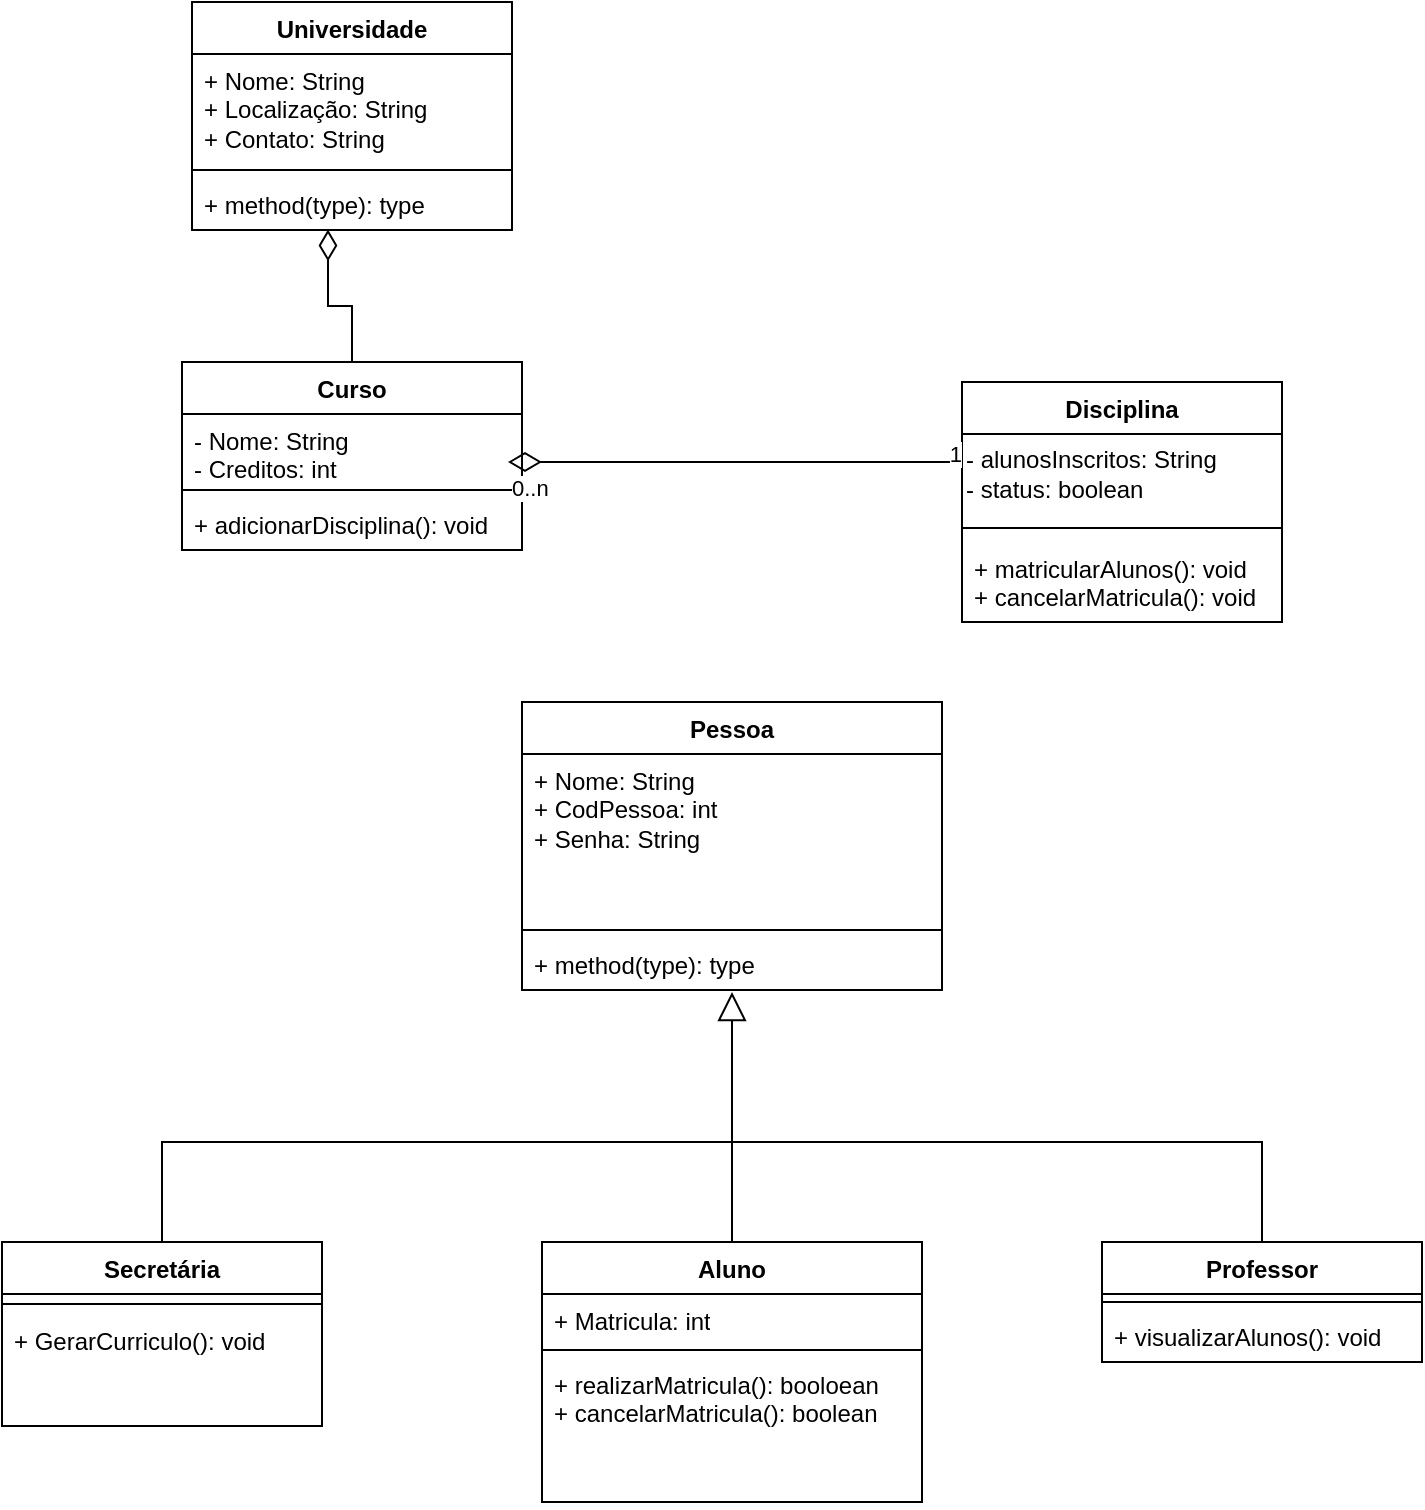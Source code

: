 <mxfile version="21.3.7" type="github">
  <diagram id="C5RBs43oDa-KdzZeNtuy" name="Page-1">
    <mxGraphModel dx="1354" dy="1904" grid="1" gridSize="10" guides="1" tooltips="1" connect="1" arrows="1" fold="1" page="1" pageScale="1" pageWidth="827" pageHeight="1169" math="0" shadow="0">
      <root>
        <mxCell id="WIyWlLk6GJQsqaUBKTNV-0" />
        <mxCell id="WIyWlLk6GJQsqaUBKTNV-1" parent="WIyWlLk6GJQsqaUBKTNV-0" />
        <mxCell id="rVDaCvNVLalm2hvkW33L-9" style="edgeStyle=orthogonalEdgeStyle;rounded=0;orthogonalLoop=1;jettySize=auto;html=1;entryX=0.425;entryY=0.989;entryDx=0;entryDy=0;entryPerimeter=0;endArrow=diamondThin;endFill=0;endSize=13;strokeWidth=1;" edge="1" parent="WIyWlLk6GJQsqaUBKTNV-1" source="xfJHlxu_VXnrqttIyuLd-0" target="rVDaCvNVLalm2hvkW33L-5">
          <mxGeometry relative="1" as="geometry" />
        </mxCell>
        <mxCell id="xfJHlxu_VXnrqttIyuLd-0" value="Curso" style="swimlane;fontStyle=1;align=center;verticalAlign=top;childLayout=stackLayout;horizontal=1;startSize=26;horizontalStack=0;resizeParent=1;resizeParentMax=0;resizeLast=0;collapsible=1;marginBottom=0;whiteSpace=wrap;html=1;" parent="WIyWlLk6GJQsqaUBKTNV-1" vertex="1">
          <mxGeometry x="100" y="80" width="170" height="94" as="geometry" />
        </mxCell>
        <mxCell id="xfJHlxu_VXnrqttIyuLd-1" value="- Nome: String&lt;br style=&quot;border-color: var(--border-color);&quot;&gt;- Creditos: int" style="text;strokeColor=none;fillColor=none;align=left;verticalAlign=top;spacingLeft=4;spacingRight=4;overflow=hidden;rotatable=0;points=[[0,0.5],[1,0.5]];portConstraint=eastwest;whiteSpace=wrap;html=1;" parent="xfJHlxu_VXnrqttIyuLd-0" vertex="1">
          <mxGeometry y="26" width="170" height="34" as="geometry" />
        </mxCell>
        <mxCell id="xfJHlxu_VXnrqttIyuLd-2" value="" style="line;strokeWidth=1;fillColor=none;align=left;verticalAlign=middle;spacingTop=-1;spacingLeft=3;spacingRight=3;rotatable=0;labelPosition=right;points=[];portConstraint=eastwest;strokeColor=inherit;" parent="xfJHlxu_VXnrqttIyuLd-0" vertex="1">
          <mxGeometry y="60" width="170" height="8" as="geometry" />
        </mxCell>
        <mxCell id="xfJHlxu_VXnrqttIyuLd-3" value="+ adicionarDisciplina(): void" style="text;strokeColor=none;fillColor=none;align=left;verticalAlign=top;spacingLeft=4;spacingRight=4;overflow=hidden;rotatable=0;points=[[0,0.5],[1,0.5]];portConstraint=eastwest;whiteSpace=wrap;html=1;" parent="xfJHlxu_VXnrqttIyuLd-0" vertex="1">
          <mxGeometry y="68" width="170" height="26" as="geometry" />
        </mxCell>
        <mxCell id="xfJHlxu_VXnrqttIyuLd-4" value="Disciplina" style="swimlane;fontStyle=1;align=center;verticalAlign=top;childLayout=stackLayout;horizontal=1;startSize=26;horizontalStack=0;resizeParent=1;resizeParentMax=0;resizeLast=0;collapsible=1;marginBottom=0;whiteSpace=wrap;html=1;" parent="WIyWlLk6GJQsqaUBKTNV-1" vertex="1">
          <mxGeometry x="490" y="90" width="160" height="120" as="geometry" />
        </mxCell>
        <mxCell id="rVDaCvNVLalm2hvkW33L-8" value="- alunosInscritos: String&lt;br&gt;- status: boolean" style="text;html=1;align=left;verticalAlign=middle;resizable=0;points=[];autosize=1;strokeColor=none;fillColor=none;" vertex="1" parent="xfJHlxu_VXnrqttIyuLd-4">
          <mxGeometry y="26" width="160" height="40" as="geometry" />
        </mxCell>
        <mxCell id="xfJHlxu_VXnrqttIyuLd-6" value="" style="line;strokeWidth=1;fillColor=none;align=left;verticalAlign=middle;spacingTop=-1;spacingLeft=3;spacingRight=3;rotatable=0;labelPosition=right;points=[];portConstraint=eastwest;strokeColor=inherit;" parent="xfJHlxu_VXnrqttIyuLd-4" vertex="1">
          <mxGeometry y="66" width="160" height="14" as="geometry" />
        </mxCell>
        <mxCell id="xfJHlxu_VXnrqttIyuLd-7" value="+ matricularAlunos(): void&lt;br&gt;+ cancelarMatricula(): void" style="text;strokeColor=none;fillColor=none;align=left;verticalAlign=top;spacingLeft=4;spacingRight=4;overflow=hidden;rotatable=0;points=[[0,0.5],[1,0.5]];portConstraint=eastwest;whiteSpace=wrap;html=1;" parent="xfJHlxu_VXnrqttIyuLd-4" vertex="1">
          <mxGeometry y="80" width="160" height="40" as="geometry" />
        </mxCell>
        <mxCell id="gCBuhMQFf0GlGuoRnyLi-1" style="edgeStyle=orthogonalEdgeStyle;rounded=0;orthogonalLoop=1;jettySize=auto;html=1;endArrow=block;endFill=0;endSize=12;entryX=0.5;entryY=1.038;entryDx=0;entryDy=0;entryPerimeter=0;" parent="WIyWlLk6GJQsqaUBKTNV-1" source="xfJHlxu_VXnrqttIyuLd-8" target="xfJHlxu_VXnrqttIyuLd-15" edge="1">
          <mxGeometry relative="1" as="geometry">
            <mxPoint x="371" y="397" as="targetPoint" />
            <Array as="points" />
          </mxGeometry>
        </mxCell>
        <mxCell id="xfJHlxu_VXnrqttIyuLd-8" value="Aluno" style="swimlane;fontStyle=1;align=center;verticalAlign=top;childLayout=stackLayout;horizontal=1;startSize=26;horizontalStack=0;resizeParent=1;resizeParentMax=0;resizeLast=0;collapsible=1;marginBottom=0;whiteSpace=wrap;html=1;" parent="WIyWlLk6GJQsqaUBKTNV-1" vertex="1">
          <mxGeometry x="280" y="520" width="190" height="130" as="geometry" />
        </mxCell>
        <mxCell id="xfJHlxu_VXnrqttIyuLd-9" value="+ Matricula: int" style="text;strokeColor=none;fillColor=none;align=left;verticalAlign=top;spacingLeft=4;spacingRight=4;overflow=hidden;rotatable=0;points=[[0,0.5],[1,0.5]];portConstraint=eastwest;whiteSpace=wrap;html=1;" parent="xfJHlxu_VXnrqttIyuLd-8" vertex="1">
          <mxGeometry y="26" width="190" height="24" as="geometry" />
        </mxCell>
        <mxCell id="xfJHlxu_VXnrqttIyuLd-10" value="" style="line;strokeWidth=1;fillColor=none;align=left;verticalAlign=middle;spacingTop=-1;spacingLeft=3;spacingRight=3;rotatable=0;labelPosition=right;points=[];portConstraint=eastwest;strokeColor=inherit;" parent="xfJHlxu_VXnrqttIyuLd-8" vertex="1">
          <mxGeometry y="50" width="190" height="8" as="geometry" />
        </mxCell>
        <mxCell id="xfJHlxu_VXnrqttIyuLd-11" value="+ realizarMatricula(): booloean&lt;br&gt;+ cancelarMatricula(): boolean" style="text;strokeColor=none;fillColor=none;align=left;verticalAlign=top;spacingLeft=4;spacingRight=4;overflow=hidden;rotatable=0;points=[[0,0.5],[1,0.5]];portConstraint=eastwest;whiteSpace=wrap;html=1;" parent="xfJHlxu_VXnrqttIyuLd-8" vertex="1">
          <mxGeometry y="58" width="190" height="72" as="geometry" />
        </mxCell>
        <mxCell id="xfJHlxu_VXnrqttIyuLd-12" value="Pessoa" style="swimlane;fontStyle=1;align=center;verticalAlign=top;childLayout=stackLayout;horizontal=1;startSize=26;horizontalStack=0;resizeParent=1;resizeParentMax=0;resizeLast=0;collapsible=1;marginBottom=0;whiteSpace=wrap;html=1;" parent="WIyWlLk6GJQsqaUBKTNV-1" vertex="1">
          <mxGeometry x="270" y="250" width="210" height="144" as="geometry" />
        </mxCell>
        <mxCell id="xfJHlxu_VXnrqttIyuLd-13" value="+ Nome: String&lt;br&gt;+ CodPessoa: int&lt;br&gt;+ Senha: String" style="text;strokeColor=none;fillColor=none;align=left;verticalAlign=top;spacingLeft=4;spacingRight=4;overflow=hidden;rotatable=0;points=[[0,0.5],[1,0.5]];portConstraint=eastwest;whiteSpace=wrap;html=1;" parent="xfJHlxu_VXnrqttIyuLd-12" vertex="1">
          <mxGeometry y="26" width="210" height="84" as="geometry" />
        </mxCell>
        <mxCell id="xfJHlxu_VXnrqttIyuLd-14" value="" style="line;strokeWidth=1;fillColor=none;align=left;verticalAlign=middle;spacingTop=-1;spacingLeft=3;spacingRight=3;rotatable=0;labelPosition=right;points=[];portConstraint=eastwest;strokeColor=inherit;" parent="xfJHlxu_VXnrqttIyuLd-12" vertex="1">
          <mxGeometry y="110" width="210" height="8" as="geometry" />
        </mxCell>
        <mxCell id="xfJHlxu_VXnrqttIyuLd-15" value="+ method(type): type" style="text;strokeColor=none;fillColor=none;align=left;verticalAlign=top;spacingLeft=4;spacingRight=4;overflow=hidden;rotatable=0;points=[[0,0.5],[1,0.5]];portConstraint=eastwest;whiteSpace=wrap;html=1;" parent="xfJHlxu_VXnrqttIyuLd-12" vertex="1">
          <mxGeometry y="118" width="210" height="26" as="geometry" />
        </mxCell>
        <mxCell id="Lh1GMaYCp6mD0v9DGB5F-2" style="edgeStyle=orthogonalEdgeStyle;rounded=0;orthogonalLoop=1;jettySize=auto;html=1;endArrow=none;endFill=0;entryX=0.5;entryY=0;entryDx=0;entryDy=0;" parent="WIyWlLk6GJQsqaUBKTNV-1" source="xfJHlxu_VXnrqttIyuLd-17" target="xfJHlxu_VXnrqttIyuLd-22" edge="1">
          <mxGeometry relative="1" as="geometry">
            <mxPoint x="360" y="470" as="targetPoint" />
            <Array as="points">
              <mxPoint x="640" y="470" />
              <mxPoint x="90" y="470" />
            </Array>
          </mxGeometry>
        </mxCell>
        <mxCell id="xfJHlxu_VXnrqttIyuLd-17" value="Professor" style="swimlane;fontStyle=1;align=center;verticalAlign=top;childLayout=stackLayout;horizontal=1;startSize=26;horizontalStack=0;resizeParent=1;resizeParentMax=0;resizeLast=0;collapsible=1;marginBottom=0;whiteSpace=wrap;html=1;" parent="WIyWlLk6GJQsqaUBKTNV-1" vertex="1">
          <mxGeometry x="560" y="520" width="160" height="60" as="geometry" />
        </mxCell>
        <mxCell id="xfJHlxu_VXnrqttIyuLd-19" value="" style="line;strokeWidth=1;fillColor=none;align=left;verticalAlign=middle;spacingTop=-1;spacingLeft=3;spacingRight=3;rotatable=0;labelPosition=right;points=[];portConstraint=eastwest;strokeColor=inherit;" parent="xfJHlxu_VXnrqttIyuLd-17" vertex="1">
          <mxGeometry y="26" width="160" height="8" as="geometry" />
        </mxCell>
        <mxCell id="xfJHlxu_VXnrqttIyuLd-20" value="+ visualizarAlunos(): void" style="text;strokeColor=none;fillColor=none;align=left;verticalAlign=top;spacingLeft=4;spacingRight=4;overflow=hidden;rotatable=0;points=[[0,0.5],[1,0.5]];portConstraint=eastwest;whiteSpace=wrap;html=1;" parent="xfJHlxu_VXnrqttIyuLd-17" vertex="1">
          <mxGeometry y="34" width="160" height="26" as="geometry" />
        </mxCell>
        <mxCell id="xfJHlxu_VXnrqttIyuLd-22" value="Secretária" style="swimlane;fontStyle=1;align=center;verticalAlign=top;childLayout=stackLayout;horizontal=1;startSize=26;horizontalStack=0;resizeParent=1;resizeParentMax=0;resizeLast=0;collapsible=1;marginBottom=0;whiteSpace=wrap;html=1;" parent="WIyWlLk6GJQsqaUBKTNV-1" vertex="1">
          <mxGeometry x="10" y="520" width="160" height="92" as="geometry">
            <mxRectangle x="630" y="250" width="120" height="30" as="alternateBounds" />
          </mxGeometry>
        </mxCell>
        <mxCell id="xfJHlxu_VXnrqttIyuLd-24" value="" style="line;strokeWidth=1;fillColor=none;align=left;verticalAlign=middle;spacingTop=-1;spacingLeft=3;spacingRight=3;rotatable=0;labelPosition=right;points=[];portConstraint=eastwest;strokeColor=inherit;" parent="xfJHlxu_VXnrqttIyuLd-22" vertex="1">
          <mxGeometry y="26" width="160" height="10" as="geometry" />
        </mxCell>
        <mxCell id="xfJHlxu_VXnrqttIyuLd-25" value="+ GerarCurriculo(): void" style="text;strokeColor=none;fillColor=none;align=left;verticalAlign=top;spacingLeft=4;spacingRight=4;overflow=hidden;rotatable=0;points=[[0,0.5],[1,0.5]];portConstraint=eastwest;whiteSpace=wrap;html=1;" parent="xfJHlxu_VXnrqttIyuLd-22" vertex="1">
          <mxGeometry y="36" width="160" height="56" as="geometry" />
        </mxCell>
        <mxCell id="xfJHlxu_VXnrqttIyuLd-26" value="" style="endArrow=none;html=1;endSize=12;startArrow=diamondThin;startSize=14;startFill=0;edgeStyle=orthogonalEdgeStyle;rounded=0;entryX=0;entryY=0.5;entryDx=0;entryDy=0;endFill=0;" parent="WIyWlLk6GJQsqaUBKTNV-1" edge="1">
          <mxGeometry relative="1" as="geometry">
            <mxPoint x="263" y="130" as="sourcePoint" />
            <mxPoint x="490" y="113" as="targetPoint" />
            <Array as="points">
              <mxPoint x="490" y="130" />
            </Array>
          </mxGeometry>
        </mxCell>
        <mxCell id="xfJHlxu_VXnrqttIyuLd-27" value="0..n" style="edgeLabel;resizable=0;html=1;align=left;verticalAlign=top;" parent="xfJHlxu_VXnrqttIyuLd-26" connectable="0" vertex="1">
          <mxGeometry x="-1" relative="1" as="geometry" />
        </mxCell>
        <mxCell id="xfJHlxu_VXnrqttIyuLd-28" value="1" style="edgeLabel;resizable=0;html=1;align=right;verticalAlign=top;" parent="xfJHlxu_VXnrqttIyuLd-26" connectable="0" vertex="1">
          <mxGeometry x="1" relative="1" as="geometry" />
        </mxCell>
        <mxCell id="rVDaCvNVLalm2hvkW33L-2" value="Universidade" style="swimlane;fontStyle=1;align=center;verticalAlign=top;childLayout=stackLayout;horizontal=1;startSize=26;horizontalStack=0;resizeParent=1;resizeParentMax=0;resizeLast=0;collapsible=1;marginBottom=0;whiteSpace=wrap;html=1;" vertex="1" parent="WIyWlLk6GJQsqaUBKTNV-1">
          <mxGeometry x="105" y="-100" width="160" height="114" as="geometry" />
        </mxCell>
        <mxCell id="rVDaCvNVLalm2hvkW33L-3" value="+ Nome: String&lt;br style=&quot;border-color: var(--border-color);&quot;&gt;+ Localização: String&lt;br&gt;+ Contato: String" style="text;strokeColor=none;fillColor=none;align=left;verticalAlign=top;spacingLeft=4;spacingRight=4;overflow=hidden;rotatable=0;points=[[0,0.5],[1,0.5]];portConstraint=eastwest;whiteSpace=wrap;html=1;" vertex="1" parent="rVDaCvNVLalm2hvkW33L-2">
          <mxGeometry y="26" width="160" height="54" as="geometry" />
        </mxCell>
        <mxCell id="rVDaCvNVLalm2hvkW33L-4" value="" style="line;strokeWidth=1;fillColor=none;align=left;verticalAlign=middle;spacingTop=-1;spacingLeft=3;spacingRight=3;rotatable=0;labelPosition=right;points=[];portConstraint=eastwest;strokeColor=inherit;" vertex="1" parent="rVDaCvNVLalm2hvkW33L-2">
          <mxGeometry y="80" width="160" height="8" as="geometry" />
        </mxCell>
        <mxCell id="rVDaCvNVLalm2hvkW33L-5" value="+ method(type): type" style="text;strokeColor=none;fillColor=none;align=left;verticalAlign=top;spacingLeft=4;spacingRight=4;overflow=hidden;rotatable=0;points=[[0,0.5],[1,0.5]];portConstraint=eastwest;whiteSpace=wrap;html=1;" vertex="1" parent="rVDaCvNVLalm2hvkW33L-2">
          <mxGeometry y="88" width="160" height="26" as="geometry" />
        </mxCell>
      </root>
    </mxGraphModel>
  </diagram>
</mxfile>
